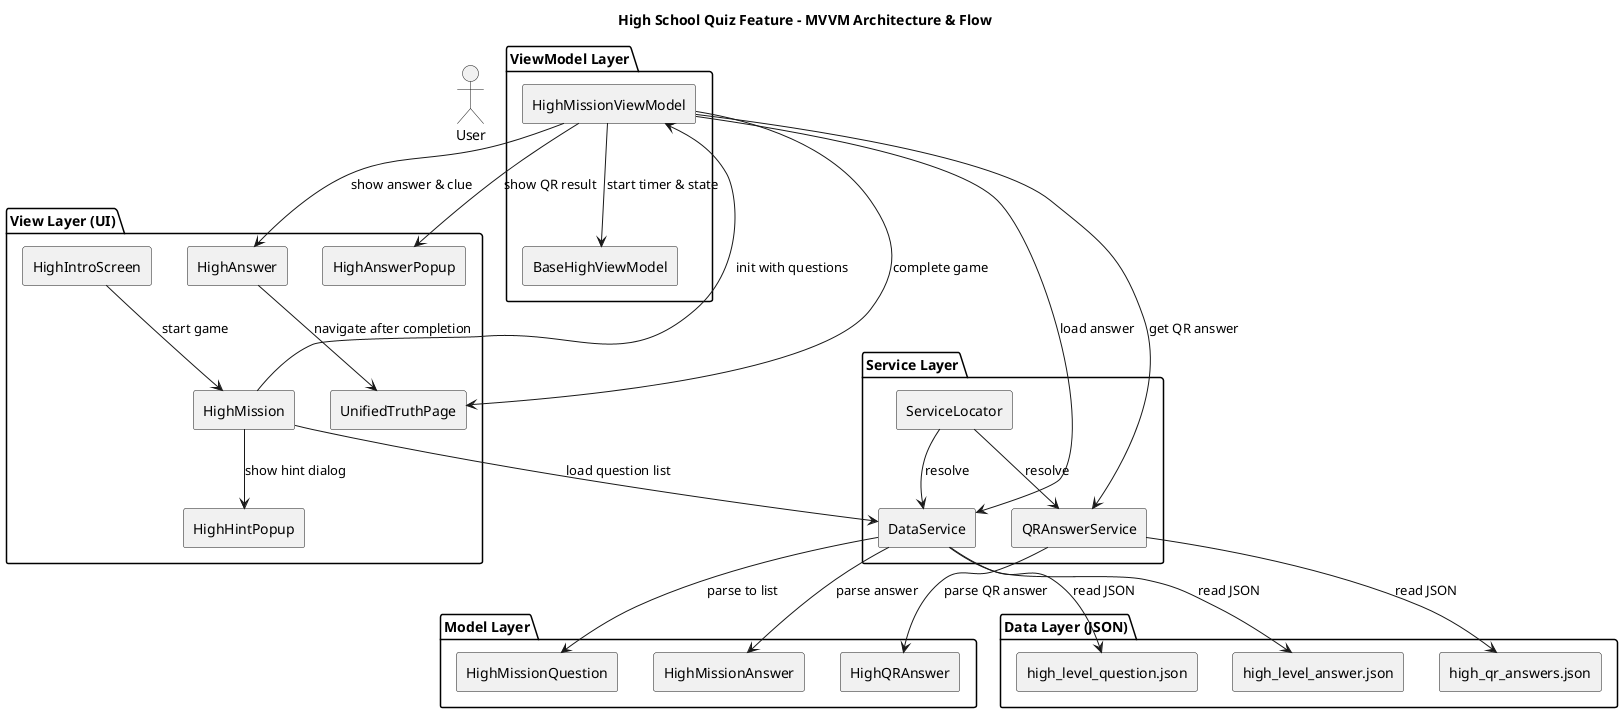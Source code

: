 @startuml
title High School Quiz Feature - MVVM Architecture & Flow
skinparam shadowing false
skinparam componentStyle rectangle

actor User

package "View Layer (UI)" {
  component HighIntroScreen
  component HighMission
  component HighAnswer
  component UnifiedTruthPage
  component HighHintPopup
  component HighAnswerPopup
}

package "ViewModel Layer" {
  component BaseHighViewModel
  component HighMissionViewModel
}

package "Service Layer" {
  component DataService
  component QRAnswerService
  component ServiceLocator
}

package "Model Layer" {
  component HighMissionQuestion
  component HighMissionAnswer
  component HighQRAnswer
}

package "Data Layer (JSON)" {
  component "high_level_question.json"
  component "high_level_answer.json"
  component "high_qr_answers.json"
}

' Relationships between layers
ServiceLocator --> DataService : resolve
ServiceLocator --> QRAnswerService : resolve

' Data loading for questions
HighIntroScreen --> HighMission : start game
HighMission --> DataService : load question list
DataService --> "high_level_question.json" : read JSON
DataService --> HighMissionQuestion : parse to list

' ViewModel initialization
HighMission --> HighMissionViewModel : init with questions
HighMissionViewModel --> BaseHighViewModel : start timer & state

' Answer flow
HighMissionViewModel --> DataService : load answer
DataService --> "high_level_answer.json" : read JSON
DataService --> HighMissionAnswer : parse answer
HighMissionViewModel --> HighAnswer : show answer & clue
HighAnswer --> UnifiedTruthPage : navigate after completion

' Hint flow
HighMission --> HighHintPopup : show hint dialog

' QR scan flow (if isqr == true)
HighMissionViewModel --> QRAnswerService : get QR answer
QRAnswerService --> "high_qr_answers.json" : read JSON
QRAnswerService --> HighQRAnswer : parse QR answer
HighMissionViewModel --> HighAnswerPopup : show QR result

' Final completion flow
HighMissionViewModel --> UnifiedTruthPage : complete game

@enduml
